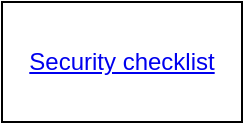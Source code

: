 <mxfile version="16.2.4" type="github">
  <diagram id="cd5pNDrRVSPDS-pt2z1M" name="Page-1">
    <mxGraphModel dx="1022" dy="536" grid="1" gridSize="10" guides="1" tooltips="1" connect="1" arrows="1" fold="1" page="1" pageScale="1" pageWidth="850" pageHeight="1100" math="0" shadow="0">
      <root>
        <mxCell id="0" />
        <mxCell id="1" parent="0" />
        <mxCell id="YJfL9xpBGpE9jjsirG9W-2" value="&lt;a href=&quot;https://d1.awsstatic.com/whitepapers/Security/AWS_Security_Checklist.pdf&quot;&gt;Security checklist&lt;/a&gt;" style="rounded=0;whiteSpace=wrap;html=1;" vertex="1" parent="1">
          <mxGeometry x="240" y="200" width="120" height="60" as="geometry" />
        </mxCell>
      </root>
    </mxGraphModel>
  </diagram>
</mxfile>
